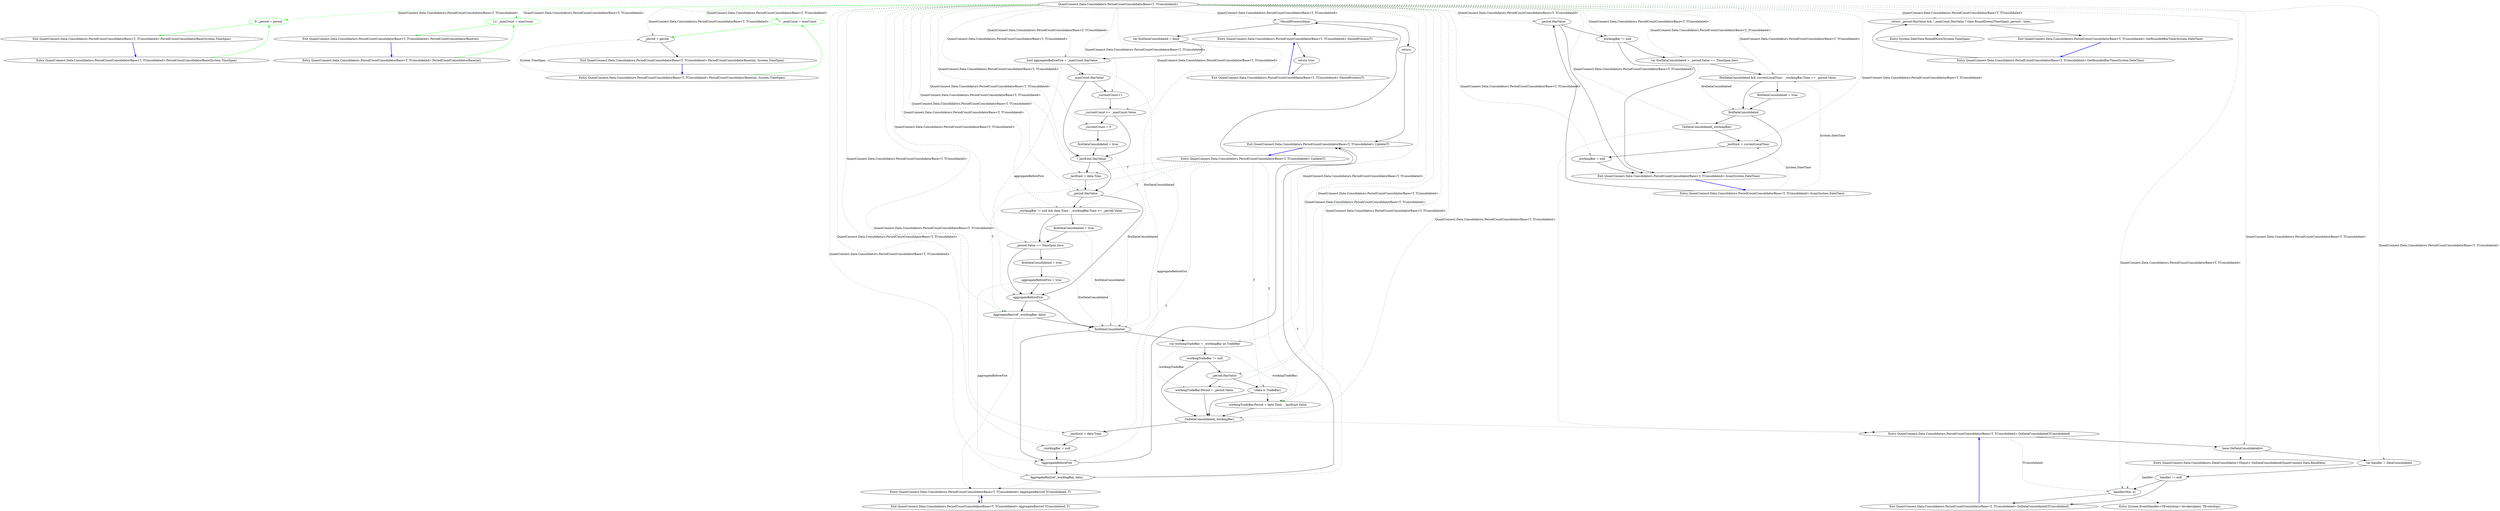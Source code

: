 digraph  {
d1 [cluster="QuantConnect.Data.Consolidators.PeriodCountConsolidatorBase<T, TConsolidated>.PeriodCountConsolidatorBase(System.TimeSpan)", color=green, community=0, label="9: _period = period", span="48-48"];
d71 [label="QuantConnect.Data.Consolidators.PeriodCountConsolidatorBase<T, TConsolidated>", span=""];
d0 [cluster="QuantConnect.Data.Consolidators.PeriodCountConsolidatorBase<T, TConsolidated>.PeriodCountConsolidatorBase(System.TimeSpan)", label="Entry QuantConnect.Data.Consolidators.PeriodCountConsolidatorBase<T, TConsolidated>.PeriodCountConsolidatorBase(System.TimeSpan)", span="46-46"];
d2 [cluster="QuantConnect.Data.Consolidators.PeriodCountConsolidatorBase<T, TConsolidated>.PeriodCountConsolidatorBase(System.TimeSpan)", label="Exit QuantConnect.Data.Consolidators.PeriodCountConsolidatorBase<T, TConsolidated>.PeriodCountConsolidatorBase(System.TimeSpan)", span="46-46"];
d4 [cluster="QuantConnect.Data.Consolidators.PeriodCountConsolidatorBase<T, TConsolidated>.PeriodCountConsolidatorBase(int)", color=green, community=0, label="11: _maxCount = maxCount", span="57-57"];
d3 [cluster="QuantConnect.Data.Consolidators.PeriodCountConsolidatorBase<T, TConsolidated>.PeriodCountConsolidatorBase(int)", label="Entry QuantConnect.Data.Consolidators.PeriodCountConsolidatorBase<T, TConsolidated>.PeriodCountConsolidatorBase(int)", span="55-55"];
d5 [cluster="QuantConnect.Data.Consolidators.PeriodCountConsolidatorBase<T, TConsolidated>.PeriodCountConsolidatorBase(int)", label="Exit QuantConnect.Data.Consolidators.PeriodCountConsolidatorBase<T, TConsolidated>.PeriodCountConsolidatorBase(int)", span="55-55"];
d7 [cluster="QuantConnect.Data.Consolidators.PeriodCountConsolidatorBase<T, TConsolidated>.PeriodCountConsolidatorBase(int, System.TimeSpan)", color=green, community=0, label="7: _maxCount = maxCount", span="67-67"];
d6 [cluster="QuantConnect.Data.Consolidators.PeriodCountConsolidatorBase<T, TConsolidated>.PeriodCountConsolidatorBase(int, System.TimeSpan)", label="Entry QuantConnect.Data.Consolidators.PeriodCountConsolidatorBase<T, TConsolidated>.PeriodCountConsolidatorBase(int, System.TimeSpan)", span="65-65"];
d8 [cluster="QuantConnect.Data.Consolidators.PeriodCountConsolidatorBase<T, TConsolidated>.PeriodCountConsolidatorBase(int, System.TimeSpan)", label="_period = period", span="68-68"];
d11 [cluster="QuantConnect.Data.Consolidators.PeriodCountConsolidatorBase<T, TConsolidated>.Update(T)", label="!ShouldProcess(data)", span="103-103"];
d14 [cluster="QuantConnect.Data.Consolidators.PeriodCountConsolidatorBase<T, TConsolidated>.Update(T)", label="bool aggregateBeforeFire = _maxCount.HasValue", span="115-115"];
d15 [cluster="QuantConnect.Data.Consolidators.PeriodCountConsolidatorBase<T, TConsolidated>.Update(T)", label="_maxCount.HasValue", span="117-117"];
d16 [cluster="QuantConnect.Data.Consolidators.PeriodCountConsolidatorBase<T, TConsolidated>.Update(T)", label="_currentCount++", span="120-120"];
d17 [cluster="QuantConnect.Data.Consolidators.PeriodCountConsolidatorBase<T, TConsolidated>.Update(T)", label="_currentCount >= _maxCount.Value", span="121-121"];
d18 [cluster="QuantConnect.Data.Consolidators.PeriodCountConsolidatorBase<T, TConsolidated>.Update(T)", label="_currentCount = 0", span="123-123"];
d20 [cluster="QuantConnect.Data.Consolidators.PeriodCountConsolidatorBase<T, TConsolidated>.Update(T)", label="!_lastEmit.HasValue", span="128-128"];
d21 [cluster="QuantConnect.Data.Consolidators.PeriodCountConsolidatorBase<T, TConsolidated>.Update(T)", label="_lastEmit = data.Time", span="131-131"];
d22 [cluster="QuantConnect.Data.Consolidators.PeriodCountConsolidatorBase<T, TConsolidated>.Update(T)", label="_period.HasValue", span="134-134"];
d23 [cluster="QuantConnect.Data.Consolidators.PeriodCountConsolidatorBase<T, TConsolidated>.Update(T)", label="_workingBar != null && data.Time - _workingBar.Time >= _period.Value", span="137-137"];
d25 [cluster="QuantConnect.Data.Consolidators.PeriodCountConsolidatorBase<T, TConsolidated>.Update(T)", label="_period.Value == TimeSpan.Zero", span="143-143"];
d29 [cluster="QuantConnect.Data.Consolidators.PeriodCountConsolidatorBase<T, TConsolidated>.Update(T)", label="AggregateBar(ref _workingBar, data)", span="152-152"];
d31 [cluster="QuantConnect.Data.Consolidators.PeriodCountConsolidatorBase<T, TConsolidated>.Update(T)", label="var workingTradeBar = _workingBar as TradeBar", span="158-158"];
d33 [cluster="QuantConnect.Data.Consolidators.PeriodCountConsolidatorBase<T, TConsolidated>.Update(T)", label="_period.HasValue", span="162-162"];
d34 [cluster="QuantConnect.Data.Consolidators.PeriodCountConsolidatorBase<T, TConsolidated>.Update(T)", label="workingTradeBar.Period = _period.Value", span="164-164"];
d36 [cluster="QuantConnect.Data.Consolidators.PeriodCountConsolidatorBase<T, TConsolidated>.Update(T)", label="workingTradeBar.Period = data.Time - _lastEmit.Value", span="169-169"];
d37 [cluster="QuantConnect.Data.Consolidators.PeriodCountConsolidatorBase<T, TConsolidated>.Update(T)", label="OnDataConsolidated(_workingBar)", span="173-173"];
d38 [cluster="QuantConnect.Data.Consolidators.PeriodCountConsolidatorBase<T, TConsolidated>.Update(T)", label="_lastEmit = data.Time", span="174-174"];
d39 [cluster="QuantConnect.Data.Consolidators.PeriodCountConsolidatorBase<T, TConsolidated>.Update(T)", label="_workingBar = null", span="175-175"];
d41 [cluster="QuantConnect.Data.Consolidators.PeriodCountConsolidatorBase<T, TConsolidated>.Update(T)", label="AggregateBar(ref _workingBar, data)", span="180-180"];
d47 [cluster="QuantConnect.Data.Consolidators.PeriodCountConsolidatorBase<T, TConsolidated>.Scan(System.DateTime)", label="_period.HasValue", span="190-190"];
d48 [cluster="QuantConnect.Data.Consolidators.PeriodCountConsolidatorBase<T, TConsolidated>.Scan(System.DateTime)", label="_workingBar != null", span="192-192"];
d49 [cluster="QuantConnect.Data.Consolidators.PeriodCountConsolidatorBase<T, TConsolidated>.Scan(System.DateTime)", label="var fireDataConsolidated = _period.Value == TimeSpan.Zero", span="194-194"];
d50 [cluster="QuantConnect.Data.Consolidators.PeriodCountConsolidatorBase<T, TConsolidated>.Scan(System.DateTime)", label="!fireDataConsolidated && currentLocalTime - _workingBar.Time >= _period.Value", span="195-195"];
d53 [cluster="QuantConnect.Data.Consolidators.PeriodCountConsolidatorBase<T, TConsolidated>.Scan(System.DateTime)", label="OnDataConsolidated(_workingBar)", span="201-201"];
d54 [cluster="QuantConnect.Data.Consolidators.PeriodCountConsolidatorBase<T, TConsolidated>.Scan(System.DateTime)", label="_lastEmit = currentLocalTime", span="202-202"];
d55 [cluster="QuantConnect.Data.Consolidators.PeriodCountConsolidatorBase<T, TConsolidated>.Scan(System.DateTime)", label="_workingBar = null", span="203-203"];
d61 [cluster="QuantConnect.Data.Consolidators.PeriodCountConsolidatorBase<T, TConsolidated>.GetRoundedBarTime(System.DateTime)", label="return _period.HasValue && !_maxCount.HasValue ? time.RoundDown((TimeSpan)_period) : time;", span="235-235"];
d64 [cluster="QuantConnect.Data.Consolidators.PeriodCountConsolidatorBase<T, TConsolidated>.OnDataConsolidated(TConsolidated)", label="base.OnDataConsolidated(e)", span="244-244"];
d65 [cluster="QuantConnect.Data.Consolidators.PeriodCountConsolidatorBase<T, TConsolidated>.OnDataConsolidated(TConsolidated)", label="var handler = DataConsolidated", span="245-245"];
d67 [cluster="QuantConnect.Data.Consolidators.PeriodCountConsolidatorBase<T, TConsolidated>.OnDataConsolidated(TConsolidated)", label="handler(this, e)", span="246-246"];
d9 [cluster="QuantConnect.Data.Consolidators.PeriodCountConsolidatorBase<T, TConsolidated>.PeriodCountConsolidatorBase(int, System.TimeSpan)", label="Exit QuantConnect.Data.Consolidators.PeriodCountConsolidatorBase<T, TConsolidated>.PeriodCountConsolidatorBase(int, System.TimeSpan)", span="65-65"];
d10 [cluster="QuantConnect.Data.Consolidators.PeriodCountConsolidatorBase<T, TConsolidated>.Update(T)", label="Entry QuantConnect.Data.Consolidators.PeriodCountConsolidatorBase<T, TConsolidated>.Update(T)", span="101-101"];
d12 [cluster="QuantConnect.Data.Consolidators.PeriodCountConsolidatorBase<T, TConsolidated>.Update(T)", label="return;", span="107-107"];
d13 [cluster="QuantConnect.Data.Consolidators.PeriodCountConsolidatorBase<T, TConsolidated>.Update(T)", label="var fireDataConsolidated = false", span="111-111"];
d43 [cluster="QuantConnect.Data.Consolidators.PeriodCountConsolidatorBase<T, TConsolidated>.ShouldProcess(T)", label="Entry QuantConnect.Data.Consolidators.PeriodCountConsolidatorBase<T, TConsolidated>.ShouldProcess(T)", span="214-214"];
d28 [cluster="QuantConnect.Data.Consolidators.PeriodCountConsolidatorBase<T, TConsolidated>.Update(T)", label=aggregateBeforeFire, span="150-150"];
d40 [cluster="QuantConnect.Data.Consolidators.PeriodCountConsolidatorBase<T, TConsolidated>.Update(T)", label="!aggregateBeforeFire", span="178-178"];
d19 [cluster="QuantConnect.Data.Consolidators.PeriodCountConsolidatorBase<T, TConsolidated>.Update(T)", label="fireDataConsolidated = true", span="124-124"];
d24 [cluster="QuantConnect.Data.Consolidators.PeriodCountConsolidatorBase<T, TConsolidated>.Update(T)", label="fireDataConsolidated = true", span="139-139"];
d26 [cluster="QuantConnect.Data.Consolidators.PeriodCountConsolidatorBase<T, TConsolidated>.Update(T)", label="fireDataConsolidated = true", span="145-145"];
d30 [cluster="QuantConnect.Data.Consolidators.PeriodCountConsolidatorBase<T, TConsolidated>.Update(T)", label=fireDataConsolidated, span="156-156"];
d44 [cluster="QuantConnect.Data.Consolidators.PeriodCountConsolidatorBase<T, TConsolidated>.AggregateBar(ref TConsolidated, T)", label="Entry QuantConnect.Data.Consolidators.PeriodCountConsolidatorBase<T, TConsolidated>.AggregateBar(ref TConsolidated, T)", span="225-225"];
d32 [cluster="QuantConnect.Data.Consolidators.PeriodCountConsolidatorBase<T, TConsolidated>.Update(T)", label="workingTradeBar != null", span="159-159"];
d35 [cluster="QuantConnect.Data.Consolidators.PeriodCountConsolidatorBase<T, TConsolidated>.Update(T)", label="!(data is TradeBar)", span="167-167"];
d45 [cluster="QuantConnect.Data.Consolidators.PeriodCountConsolidatorBase<T, TConsolidated>.OnDataConsolidated(TConsolidated)", label="Entry QuantConnect.Data.Consolidators.PeriodCountConsolidatorBase<T, TConsolidated>.OnDataConsolidated(TConsolidated)", span="242-242"];
d42 [cluster="QuantConnect.Data.Consolidators.PeriodCountConsolidatorBase<T, TConsolidated>.Update(T)", label="Exit QuantConnect.Data.Consolidators.PeriodCountConsolidatorBase<T, TConsolidated>.Update(T)", span="101-101"];
d46 [cluster="QuantConnect.Data.Consolidators.PeriodCountConsolidatorBase<T, TConsolidated>.Scan(System.DateTime)", label="Entry QuantConnect.Data.Consolidators.PeriodCountConsolidatorBase<T, TConsolidated>.Scan(System.DateTime)", span="188-188"];
d56 [cluster="QuantConnect.Data.Consolidators.PeriodCountConsolidatorBase<T, TConsolidated>.Scan(System.DateTime)", label="Exit QuantConnect.Data.Consolidators.PeriodCountConsolidatorBase<T, TConsolidated>.Scan(System.DateTime)", span="188-188"];
d52 [cluster="QuantConnect.Data.Consolidators.PeriodCountConsolidatorBase<T, TConsolidated>.Scan(System.DateTime)", label=fireDataConsolidated, span="199-199"];
d51 [cluster="QuantConnect.Data.Consolidators.PeriodCountConsolidatorBase<T, TConsolidated>.Scan(System.DateTime)", label="fireDataConsolidated = true", span="197-197"];
d60 [cluster="QuantConnect.Data.Consolidators.PeriodCountConsolidatorBase<T, TConsolidated>.GetRoundedBarTime(System.DateTime)", label="Entry QuantConnect.Data.Consolidators.PeriodCountConsolidatorBase<T, TConsolidated>.GetRoundedBarTime(System.DateTime)", span="232-232"];
d62 [cluster="QuantConnect.Data.Consolidators.PeriodCountConsolidatorBase<T, TConsolidated>.GetRoundedBarTime(System.DateTime)", label="Exit QuantConnect.Data.Consolidators.PeriodCountConsolidatorBase<T, TConsolidated>.GetRoundedBarTime(System.DateTime)", span="232-232"];
d63 [cluster="System.DateTime.RoundDown(System.TimeSpan)", label="Entry System.DateTime.RoundDown(System.TimeSpan)", span="425-425"];
d69 [cluster="QuantConnect.Data.Consolidators.DataConsolidator<TInput>.OnDataConsolidated(QuantConnect.Data.BaseData)", label="Entry QuantConnect.Data.Consolidators.DataConsolidator<TInput>.OnDataConsolidated(QuantConnect.Data.BaseData)", span="98-98"];
d66 [cluster="QuantConnect.Data.Consolidators.PeriodCountConsolidatorBase<T, TConsolidated>.OnDataConsolidated(TConsolidated)", label="handler != null", span="246-246"];
d68 [cluster="QuantConnect.Data.Consolidators.PeriodCountConsolidatorBase<T, TConsolidated>.OnDataConsolidated(TConsolidated)", label="Exit QuantConnect.Data.Consolidators.PeriodCountConsolidatorBase<T, TConsolidated>.OnDataConsolidated(TConsolidated)", span="242-242"];
d70 [cluster="System.EventHandler<TEventArgs>.Invoke(object, TEventArgs)", label="Entry System.EventHandler<TEventArgs>.Invoke(object, TEventArgs)", span="0-0"];
d58 [cluster="QuantConnect.Data.Consolidators.PeriodCountConsolidatorBase<T, TConsolidated>.ShouldProcess(T)", label="Exit QuantConnect.Data.Consolidators.PeriodCountConsolidatorBase<T, TConsolidated>.ShouldProcess(T)", span="214-214"];
d57 [cluster="QuantConnect.Data.Consolidators.PeriodCountConsolidatorBase<T, TConsolidated>.ShouldProcess(T)", label="return true;", span="216-216"];
d27 [cluster="QuantConnect.Data.Consolidators.PeriodCountConsolidatorBase<T, TConsolidated>.Update(T)", label="aggregateBeforeFire = true", span="146-146"];
d59 [cluster="QuantConnect.Data.Consolidators.PeriodCountConsolidatorBase<T, TConsolidated>.AggregateBar(ref TConsolidated, T)", label="Exit QuantConnect.Data.Consolidators.PeriodCountConsolidatorBase<T, TConsolidated>.AggregateBar(ref TConsolidated, T)", span="225-225"];
d1 -> d2  [color=green, key=0, style=solid];
d71 -> d1  [color=green, key=1, label="QuantConnect.Data.Consolidators.PeriodCountConsolidatorBase<T, TConsolidated>", style=dashed];
d71 -> d4  [color=green, key=1, label="QuantConnect.Data.Consolidators.PeriodCountConsolidatorBase<T, TConsolidated>", style=dashed];
d71 -> d7  [color=green, key=1, label="QuantConnect.Data.Consolidators.PeriodCountConsolidatorBase<T, TConsolidated>", style=dashed];
d71 -> d8  [color=darkseagreen4, key=1, label="QuantConnect.Data.Consolidators.PeriodCountConsolidatorBase<T, TConsolidated>", style=dashed];
d71 -> d11  [color=darkseagreen4, key=1, label="QuantConnect.Data.Consolidators.PeriodCountConsolidatorBase<T, TConsolidated>", style=dashed];
d71 -> d14  [color=darkseagreen4, key=1, label="QuantConnect.Data.Consolidators.PeriodCountConsolidatorBase<T, TConsolidated>", style=dashed];
d71 -> d15  [color=darkseagreen4, key=1, label="QuantConnect.Data.Consolidators.PeriodCountConsolidatorBase<T, TConsolidated>", style=dashed];
d71 -> d16  [color=darkseagreen4, key=1, label="QuantConnect.Data.Consolidators.PeriodCountConsolidatorBase<T, TConsolidated>", style=dashed];
d71 -> d17  [color=darkseagreen4, key=1, label="QuantConnect.Data.Consolidators.PeriodCountConsolidatorBase<T, TConsolidated>", style=dashed];
d71 -> d18  [color=darkseagreen4, key=1, label="QuantConnect.Data.Consolidators.PeriodCountConsolidatorBase<T, TConsolidated>", style=dashed];
d71 -> d20  [color=darkseagreen4, key=1, label="QuantConnect.Data.Consolidators.PeriodCountConsolidatorBase<T, TConsolidated>", style=dashed];
d71 -> d21  [color=darkseagreen4, key=1, label="QuantConnect.Data.Consolidators.PeriodCountConsolidatorBase<T, TConsolidated>", style=dashed];
d71 -> d22  [color=darkseagreen4, key=1, label="QuantConnect.Data.Consolidators.PeriodCountConsolidatorBase<T, TConsolidated>", style=dashed];
d71 -> d23  [color=darkseagreen4, key=1, label="QuantConnect.Data.Consolidators.PeriodCountConsolidatorBase<T, TConsolidated>", style=dashed];
d71 -> d25  [color=darkseagreen4, key=1, label="QuantConnect.Data.Consolidators.PeriodCountConsolidatorBase<T, TConsolidated>", style=dashed];
d71 -> d29  [color=darkseagreen4, key=1, label="QuantConnect.Data.Consolidators.PeriodCountConsolidatorBase<T, TConsolidated>", style=dashed];
d71 -> d31  [color=darkseagreen4, key=1, label="QuantConnect.Data.Consolidators.PeriodCountConsolidatorBase<T, TConsolidated>", style=dashed];
d71 -> d33  [color=darkseagreen4, key=1, label="QuantConnect.Data.Consolidators.PeriodCountConsolidatorBase<T, TConsolidated>", style=dashed];
d71 -> d34  [color=darkseagreen4, key=1, label="QuantConnect.Data.Consolidators.PeriodCountConsolidatorBase<T, TConsolidated>", style=dashed];
d71 -> d36  [color=darkseagreen4, key=1, label="QuantConnect.Data.Consolidators.PeriodCountConsolidatorBase<T, TConsolidated>", style=dashed];
d71 -> d37  [color=darkseagreen4, key=1, label="QuantConnect.Data.Consolidators.PeriodCountConsolidatorBase<T, TConsolidated>", style=dashed];
d71 -> d38  [color=darkseagreen4, key=1, label="QuantConnect.Data.Consolidators.PeriodCountConsolidatorBase<T, TConsolidated>", style=dashed];
d71 -> d39  [color=darkseagreen4, key=1, label="QuantConnect.Data.Consolidators.PeriodCountConsolidatorBase<T, TConsolidated>", style=dashed];
d71 -> d41  [color=darkseagreen4, key=1, label="QuantConnect.Data.Consolidators.PeriodCountConsolidatorBase<T, TConsolidated>", style=dashed];
d71 -> d47  [color=darkseagreen4, key=1, label="QuantConnect.Data.Consolidators.PeriodCountConsolidatorBase<T, TConsolidated>", style=dashed];
d71 -> d48  [color=darkseagreen4, key=1, label="QuantConnect.Data.Consolidators.PeriodCountConsolidatorBase<T, TConsolidated>", style=dashed];
d71 -> d49  [color=darkseagreen4, key=1, label="QuantConnect.Data.Consolidators.PeriodCountConsolidatorBase<T, TConsolidated>", style=dashed];
d71 -> d50  [color=darkseagreen4, key=1, label="QuantConnect.Data.Consolidators.PeriodCountConsolidatorBase<T, TConsolidated>", style=dashed];
d71 -> d53  [color=darkseagreen4, key=1, label="QuantConnect.Data.Consolidators.PeriodCountConsolidatorBase<T, TConsolidated>", style=dashed];
d71 -> d54  [color=darkseagreen4, key=1, label="QuantConnect.Data.Consolidators.PeriodCountConsolidatorBase<T, TConsolidated>", style=dashed];
d71 -> d55  [color=darkseagreen4, key=1, label="QuantConnect.Data.Consolidators.PeriodCountConsolidatorBase<T, TConsolidated>", style=dashed];
d71 -> d61  [color=darkseagreen4, key=1, label="QuantConnect.Data.Consolidators.PeriodCountConsolidatorBase<T, TConsolidated>", style=dashed];
d71 -> d64  [color=darkseagreen4, key=1, label="QuantConnect.Data.Consolidators.PeriodCountConsolidatorBase<T, TConsolidated>", style=dashed];
d71 -> d65  [color=darkseagreen4, key=1, label="QuantConnect.Data.Consolidators.PeriodCountConsolidatorBase<T, TConsolidated>", style=dashed];
d71 -> d67  [color=darkseagreen4, key=1, label="QuantConnect.Data.Consolidators.PeriodCountConsolidatorBase<T, TConsolidated>", style=dashed];
d0 -> d1  [color=green, key=0, style=solid];
d2 -> d0  [color=blue, key=0, style=bold];
d4 -> d5  [color=green, key=0, style=solid];
d3 -> d4  [color=green, key=0, style=solid];
d5 -> d3  [color=blue, key=0, style=bold];
d7 -> d8  [color=green, key=0, style=solid];
d6 -> d7  [color=green, key=0, style=solid];
d6 -> d8  [color=darkseagreen4, key=1, label="System.TimeSpan", style=dashed];
d8 -> d9  [key=0, style=solid];
d11 -> d12  [key=0, style=solid];
d11 -> d13  [key=0, style=solid];
d11 -> d43  [key=2, style=dotted];
d14 -> d15  [key=0, style=solid];
d14 -> d28  [color=darkseagreen4, key=1, label=aggregateBeforeFire, style=dashed];
d14 -> d40  [color=darkseagreen4, key=1, label=aggregateBeforeFire, style=dashed];
d15 -> d16  [key=0, style=solid];
d15 -> d20  [key=0, style=solid];
d16 -> d17  [key=0, style=solid];
d17 -> d18  [key=0, style=solid];
d17 -> d20  [key=0, style=solid];
d18 -> d19  [key=0, style=solid];
d20 -> d21  [key=0, style=solid];
d20 -> d22  [key=0, style=solid];
d21 -> d22  [key=0, style=solid];
d22 -> d23  [key=0, style=solid];
d22 -> d28  [key=0, style=solid];
d23 -> d24  [key=0, style=solid];
d23 -> d25  [key=0, style=solid];
d25 -> d26  [key=0, style=solid];
d25 -> d28  [key=0, style=solid];
d29 -> d30  [key=0, style=solid];
d29 -> d44  [key=2, style=dotted];
d31 -> d32  [key=0, style=solid];
d31 -> d34  [color=darkseagreen4, key=1, label=workingTradeBar, style=dashed];
d31 -> d36  [color=darkseagreen4, key=1, label=workingTradeBar, style=dashed];
d33 -> d34  [key=0, style=solid];
d33 -> d35  [key=0, style=solid];
d34 -> d37  [key=0, style=solid];
d36 -> d37  [key=0, style=solid];
d37 -> d38  [key=0, style=solid];
d37 -> d45  [key=2, style=dotted];
d38 -> d39  [key=0, style=solid];
d39 -> d40  [key=0, style=solid];
d41 -> d42  [key=0, style=solid];
d41 -> d44  [key=2, style=dotted];
d47 -> d48  [key=0, style=solid];
d47 -> d56  [key=0, style=solid];
d48 -> d49  [key=0, style=solid];
d48 -> d56  [key=0, style=solid];
d49 -> d50  [key=0, style=solid];
d49 -> d52  [color=darkseagreen4, key=1, label=fireDataConsolidated, style=dashed];
d50 -> d51  [key=0, style=solid];
d50 -> d52  [key=0, style=solid];
d53 -> d54  [key=0, style=solid];
d53 -> d45  [key=2, style=dotted];
d54 -> d55  [key=0, style=solid];
d55 -> d56  [key=0, style=solid];
d61 -> d62  [key=0, style=solid];
d61 -> d63  [key=2, style=dotted];
d64 -> d65  [key=0, style=solid];
d64 -> d69  [key=2, style=dotted];
d65 -> d66  [key=0, style=solid];
d65 -> d67  [color=darkseagreen4, key=1, label=handler, style=dashed];
d67 -> d68  [key=0, style=solid];
d67 -> d70  [key=2, style=dotted];
d9 -> d6  [color=blue, key=0, style=bold];
d10 -> d11  [key=0, style=solid];
d10 -> d21  [color=darkseagreen4, key=1, label=T, style=dashed];
d10 -> d23  [color=darkseagreen4, key=1, label=T, style=dashed];
d10 -> d29  [color=darkseagreen4, key=1, label=T, style=dashed];
d10 -> d36  [color=darkseagreen4, key=1, label=T, style=dashed];
d10 -> d38  [color=darkseagreen4, key=1, label=T, style=dashed];
d10 -> d41  [color=darkseagreen4, key=1, label=T, style=dashed];
d10 -> d35  [color=darkseagreen4, key=1, label=T, style=dashed];
d12 -> d42  [key=0, style=solid];
d13 -> d14  [key=0, style=solid];
d13 -> d30  [color=darkseagreen4, key=1, label=fireDataConsolidated, style=dashed];
d43 -> d57  [key=0, style=solid];
d28 -> d29  [key=0, style=solid];
d28 -> d30  [key=0, style=solid];
d40 -> d41  [key=0, style=solid];
d40 -> d42  [key=0, style=solid];
d19 -> d20  [key=0, style=solid];
d19 -> d30  [color=darkseagreen4, key=1, label=fireDataConsolidated, style=dashed];
d24 -> d25  [key=0, style=solid];
d24 -> d30  [color=darkseagreen4, key=1, label=fireDataConsolidated, style=dashed];
d26 -> d27  [key=0, style=solid];
d26 -> d30  [color=darkseagreen4, key=1, label=fireDataConsolidated, style=dashed];
d30 -> d31  [key=0, style=solid];
d30 -> d40  [key=0, style=solid];
d44 -> d59  [key=0, style=solid];
d32 -> d33  [key=0, style=solid];
d32 -> d37  [key=0, style=solid];
d35 -> d36  [key=0, style=solid];
d35 -> d37  [key=0, style=solid];
d45 -> d64  [key=0, style=solid];
d45 -> d67  [color=darkseagreen4, key=1, label=TConsolidated, style=dashed];
d42 -> d10  [color=blue, key=0, style=bold];
d46 -> d47  [key=0, style=solid];
d46 -> d50  [color=darkseagreen4, key=1, label="System.DateTime", style=dashed];
d46 -> d54  [color=darkseagreen4, key=1, label="System.DateTime", style=dashed];
d56 -> d46  [color=blue, key=0, style=bold];
d52 -> d53  [key=0, style=solid];
d52 -> d56  [key=0, style=solid];
d51 -> d52  [key=0, style=solid];
d60 -> d61  [key=0, style=solid];
d62 -> d60  [color=blue, key=0, style=bold];
d66 -> d67  [key=0, style=solid];
d66 -> d68  [key=0, style=solid];
d68 -> d45  [color=blue, key=0, style=bold];
d58 -> d43  [color=blue, key=0, style=bold];
d57 -> d58  [key=0, style=solid];
d27 -> d28  [key=0, style=solid];
d27 -> d40  [color=darkseagreen4, key=1, label=aggregateBeforeFire, style=dashed];
d59 -> d44  [color=blue, key=0, style=bold];
}
